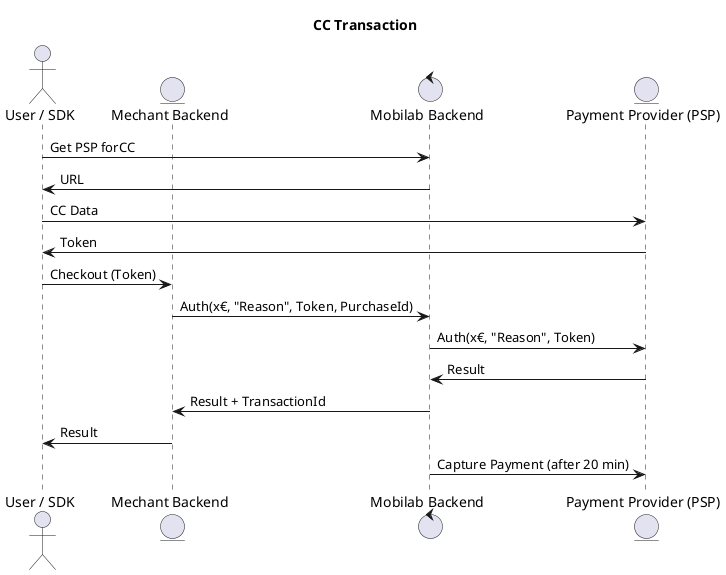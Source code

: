 @startuml

title "CC Transaction"

actor "User / SDK" as User
entity "Mechant Backend" as MEC
control "Mobilab Backend" as MBE
entity "Payment Provider (PSP)" as PSP

User -> MBE: Get PSP forCC
MBE -> User: URL

User -> PSP: CC Data
PSP -> User: Token

User -> MEC: Checkout (Token)
MEC -> MBE: Auth(x€, "Reason", Token, PurchaseId)
MBE -> PSP: Auth(x€, "Reason", Token)
PSP -> MBE: Result
MBE -> MEC: Result + TransactionId
MEC -> User: Result

MBE -> PSP: Capture Payment (after 20 min)

@enduml